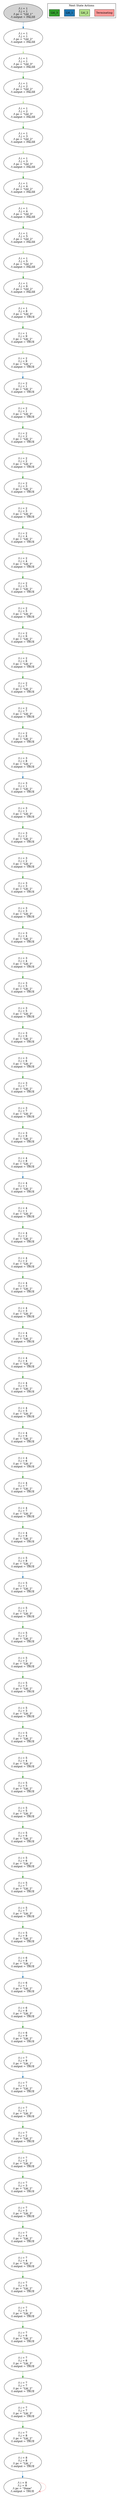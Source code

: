 strict digraph DiskGraph {
edge [colorscheme="paired12"]
nodesep=0.35;
subgraph cluster_graph {
color="white";
7247406758748104210 [label="/\\ i = 1\n/\\ j = 1\n/\\ pc = \"Lbl_1\"\n/\\ output = FALSE",style = filled]
7247406758748104210 -> 7405844480994169276 [label="",color="2",fontcolor="2"];
7405844480994169276 [label="/\\ i = 1\n/\\ j = 1\n/\\ pc = \"Lbl_2\"\n/\\ output = FALSE"];
7405844480994169276 -> -3795710586257133985 [label="",color="3",fontcolor="3"];
-3795710586257133985 [label="/\\ i = 1\n/\\ j = 1\n/\\ pc = \"Lbl_3\"\n/\\ output = FALSE"];
-3795710586257133985 -> 1731606169910212860 [label="",color="4",fontcolor="4"];
1731606169910212860 [label="/\\ i = 1\n/\\ j = 2\n/\\ pc = \"Lbl_2\"\n/\\ output = FALSE"];
1731606169910212860 -> -5362710015899957473 [label="",color="3",fontcolor="3"];
-5362710015899957473 [label="/\\ i = 1\n/\\ j = 2\n/\\ pc = \"Lbl_3\"\n/\\ output = FALSE"];
-5362710015899957473 -> -7052676334207742651 [label="",color="4",fontcolor="4"];
-7052676334207742651 [label="/\\ i = 1\n/\\ j = 3\n/\\ pc = \"Lbl_2\"\n/\\ output = FALSE"];
-7052676334207742651 -> 3714318751994983078 [label="",color="3",fontcolor="3"];
3714318751994983078 [label="/\\ i = 1\n/\\ j = 3\n/\\ pc = \"Lbl_3\"\n/\\ output = FALSE"];
3714318751994983078 -> -1907948134822958468 [label="",color="4",fontcolor="4"];
-1907948134822958468 [label="/\\ i = 1\n/\\ j = 4\n/\\ pc = \"Lbl_2\"\n/\\ output = FALSE"];
-1907948134822958468 -> 5193123452055704991 [label="",color="3",fontcolor="3"];
5193123452055704991 [label="/\\ i = 1\n/\\ j = 4\n/\\ pc = \"Lbl_3\"\n/\\ output = FALSE"];
5193123452055704991 -> 7178071335315382213 [label="",color="4",fontcolor="4"];
7178071335315382213 [label="/\\ i = 1\n/\\ j = 5\n/\\ pc = \"Lbl_2\"\n/\\ output = FALSE"];
7178071335315382213 -> -3600182748361859034 [label="",color="3",fontcolor="3"];
-3600182748361859034 [label="/\\ i = 1\n/\\ j = 5\n/\\ pc = \"Lbl_3\"\n/\\ output = FALSE"];
-3600182748361859034 -> 2115740933714458245 [label="",color="4",fontcolor="4"];
2115740933714458245 [label="/\\ i = 1\n/\\ j = 6\n/\\ pc = \"Lbl_2\"\n/\\ output = FALSE"];
2115740933714458245 -> 3320792535197640195 [label="",color="3",fontcolor="3"];
3320792535197640195 [label="/\\ i = 1\n/\\ j = 8\n/\\ pc = \"Lbl_3\"\n/\\ output = TRUE"];
3320792535197640195 -> 403596280206306393 [label="",color="4",fontcolor="4"];
403596280206306393 [label="/\\ i = 1\n/\\ j = 9\n/\\ pc = \"Lbl_2\"\n/\\ output = TRUE"];
403596280206306393 -> -569568718430776342 [label="",color="3",fontcolor="3"];
-569568718430776342 [label="/\\ i = 2\n/\\ j = 9\n/\\ pc = \"Lbl_1\"\n/\\ output = TRUE"];
-569568718430776342 -> -1082094223657518922 [label="",color="2",fontcolor="2"];
-1082094223657518922 [label="/\\ i = 2\n/\\ j = 1\n/\\ pc = \"Lbl_2\"\n/\\ output = TRUE"];
-1082094223657518922 -> 6732762752401655637 [label="",color="3",fontcolor="3"];
6732762752401655637 [label="/\\ i = 2\n/\\ j = 1\n/\\ pc = \"Lbl_3\"\n/\\ output = TRUE"];
6732762752401655637 -> -8198064270243884554 [label="",color="4",fontcolor="4"];
-8198064270243884554 [label="/\\ i = 2\n/\\ j = 2\n/\\ pc = \"Lbl_2\"\n/\\ output = TRUE"];
-8198064270243884554 -> 2571180451126275605 [label="",color="3",fontcolor="3"];
2571180451126275605 [label="/\\ i = 2\n/\\ j = 2\n/\\ pc = \"Lbl_3\"\n/\\ output = TRUE"];
2571180451126275605 -> 586212757836899407 [label="",color="4",fontcolor="4"];
586212757836899407 [label="/\\ i = 2\n/\\ j = 3\n/\\ pc = \"Lbl_2\"\n/\\ output = TRUE"];
586212757836899407 -> -6505853861558854740 [label="",color="3",fontcolor="3"];
-6505853861558854740 [label="/\\ i = 2\n/\\ j = 3\n/\\ pc = \"Lbl_3\"\n/\\ output = TRUE"];
-6505853861558854740 -> 8338663335265813366 [label="",color="4",fontcolor="4"];
8338663335265813366 [label="/\\ i = 2\n/\\ j = 4\n/\\ pc = \"Lbl_2\"\n/\\ output = TRUE"];
8338663335265813366 -> -2437336783918056299 [label="",color="3",fontcolor="3"];
-2437336783918056299 [label="/\\ i = 2\n/\\ j = 4\n/\\ pc = \"Lbl_3\"\n/\\ output = TRUE"];
-2437336783918056299 -> -747359489179060529 [label="",color="4",fontcolor="4"];
-747359489179060529 [label="/\\ i = 2\n/\\ j = 5\n/\\ pc = \"Lbl_2\"\n/\\ output = TRUE"];
-747359489179060529 -> 6355966130878875948 [label="",color="3",fontcolor="3"];
6355966130878875948 [label="/\\ i = 2\n/\\ j = 5\n/\\ pc = \"Lbl_3\"\n/\\ output = TRUE"];
6355966130878875948 -> -8403182047013085297 [label="",color="4",fontcolor="4"];
-8403182047013085297 [label="/\\ i = 2\n/\\ j = 6\n/\\ pc = \"Lbl_2\"\n/\\ output = TRUE"];
-8403182047013085297 -> 2807382451265839212 [label="",color="3",fontcolor="3"];
2807382451265839212 [label="/\\ i = 2\n/\\ j = 6\n/\\ pc = \"Lbl_3\"\n/\\ output = TRUE"];
2807382451265839212 -> 971050108482841142 [label="",color="4",fontcolor="4"];
971050108482841142 [label="/\\ i = 2\n/\\ j = 7\n/\\ pc = \"Lbl_2\"\n/\\ output = TRUE"];
971050108482841142 -> -6850562268611177003 [label="",color="3",fontcolor="3"];
-6850562268611177003 [label="/\\ i = 2\n/\\ j = 7\n/\\ pc = \"Lbl_3\"\n/\\ output = TRUE"];
-6850562268611177003 -> 8959181963082633725 [label="",color="4",fontcolor="4"];
8959181963082633725 [label="/\\ i = 2\n/\\ j = 8\n/\\ pc = \"Lbl_2\"\n/\\ output = TRUE"];
8959181963082633725 -> -8713079372503043295 [label="",color="3",fontcolor="3"];
-8713079372503043295 [label="/\\ i = 3\n/\\ j = 8\n/\\ pc = \"Lbl_1\"\n/\\ output = TRUE"];
-8713079372503043295 -> 715803691594771908 [label="",color="2",fontcolor="2"];
715803691594771908 [label="/\\ i = 3\n/\\ j = 1\n/\\ pc = \"Lbl_2\"\n/\\ output = TRUE"];
715803691594771908 -> -6594608310648925657 [label="",color="3",fontcolor="3"];
-6594608310648925657 [label="/\\ i = 3\n/\\ j = 1\n/\\ pc = \"Lbl_3\"\n/\\ output = TRUE"];
-6594608310648925657 -> 8587860193281688708 [label="",color="4",fontcolor="4"];
8587860193281688708 [label="/\\ i = 3\n/\\ j = 2\n/\\ pc = \"Lbl_2\"\n/\\ output = TRUE"];
8587860193281688708 -> -2685833831734297753 [label="",color="3",fontcolor="3"];
-2685833831734297753 [label="/\\ i = 3\n/\\ j = 2\n/\\ pc = \"Lbl_3\"\n/\\ output = TRUE"];
-2685833831734297753 -> -1065646914744815299 [label="",color="4",fontcolor="4"];
-1065646914744815299 [label="/\\ i = 3\n/\\ j = 3\n/\\ pc = \"Lbl_2\"\n/\\ output = TRUE"];
-1065646914744815299 -> 6674962205603073758 [label="",color="3",fontcolor="3"];
6674962205603073758 [label="/\\ i = 3\n/\\ j = 3\n/\\ pc = \"Lbl_3\"\n/\\ output = TRUE"];
6674962205603073758 -> -8454302424849934844 [label="",color="4",fontcolor="4"];
-8454302424849934844 [label="/\\ i = 3\n/\\ j = 4\n/\\ pc = \"Lbl_2\"\n/\\ output = TRUE"];
-8454302424849934844 -> 2826146998013225447 [label="",color="3",fontcolor="3"];
2826146998013225447 [label="/\\ i = 3\n/\\ j = 4\n/\\ pc = \"Lbl_3\"\n/\\ output = TRUE"];
2826146998013225447 -> 915482115707610045 [label="",color="4",fontcolor="4"];
915482115707610045 [label="/\\ i = 3\n/\\ j = 5\n/\\ pc = \"Lbl_2\"\n/\\ output = TRUE"];
915482115707610045 -> -6836386005336171426 [label="",color="3",fontcolor="3"];
-6836386005336171426 [label="/\\ i = 3\n/\\ j = 5\n/\\ pc = \"Lbl_3\"\n/\\ output = TRUE"];
-6836386005336171426 -> 8247582749235809021 [label="",color="4",fontcolor="4"];
8247582749235809021 [label="/\\ i = 3\n/\\ j = 6\n/\\ pc = \"Lbl_2\"\n/\\ output = TRUE"];
8247582749235809021 -> -2314434780787968738 [label="",color="3",fontcolor="3"];
-2314434780787968738 [label="/\\ i = 3\n/\\ j = 6\n/\\ pc = \"Lbl_3\"\n/\\ output = TRUE"];
-2314434780787968738 -> -833880276194672828 [label="",color="4",fontcolor="4"];
-833880276194672828 [label="/\\ i = 3\n/\\ j = 7\n/\\ pc = \"Lbl_2\"\n/\\ output = TRUE"];
-833880276194672828 -> 6483287127117512871 [label="",color="3",fontcolor="3"];
6483287127117512871 [label="/\\ i = 3\n/\\ j = 7\n/\\ pc = \"Lbl_3\"\n/\\ output = TRUE"];
6483287127117512871 -> -8844574732151962481 [label="",color="4",fontcolor="4"];
-8844574732151962481 [label="/\\ i = 3\n/\\ j = 8\n/\\ pc = \"Lbl_2\"\n/\\ output = TRUE"];
-8844574732151962481 -> 8448800058515030498 [label="",color="3",fontcolor="3"];
8448800058515030498 [label="/\\ i = 4\n/\\ j = 8\n/\\ pc = \"Lbl_1\"\n/\\ output = TRUE"];
8448800058515030498 -> -307426539302953209 [label="",color="2",fontcolor="2"];
-307426539302953209 [label="/\\ i = 4\n/\\ j = 1\n/\\ pc = \"Lbl_2\"\n/\\ output = TRUE"];
-307426539302953209 -> 6210455316188111076 [label="",color="3",fontcolor="3"];
6210455316188111076 [label="/\\ i = 4\n/\\ j = 1\n/\\ pc = \"Lbl_3\"\n/\\ output = TRUE"];
6210455316188111076 -> -8828476102046419385 [label="",color="4",fontcolor="4"];
-8828476102046419385 [label="/\\ i = 4\n/\\ j = 2\n/\\ pc = \"Lbl_2\"\n/\\ output = TRUE"];
-8828476102046419385 -> 2949513363739806116 [label="",color="3",fontcolor="3"];
2949513363739806116 [label="/\\ i = 4\n/\\ j = 2\n/\\ pc = \"Lbl_3\"\n/\\ output = TRUE"];
2949513363739806116 -> 243978727520617470 [label="",color="4",fontcolor="4"];
243978727520617470 [label="/\\ i = 4\n/\\ j = 3\n/\\ pc = \"Lbl_2\"\n/\\ output = TRUE"];
243978727520617470 -> -5839202409970418659 [label="",color="3",fontcolor="3"];
-5839202409970418659 [label="/\\ i = 4\n/\\ j = 3\n/\\ pc = \"Lbl_3\"\n/\\ output = TRUE"];
-5839202409970418659 -> 8716873372688065735 [label="",color="4",fontcolor="4"];
8716873372688065735 [label="/\\ i = 4\n/\\ j = 4\n/\\ pc = \"Lbl_2\"\n/\\ output = TRUE"];
8716873372688065735 -> -3067871489838032092 [label="",color="3",fontcolor="3"];
-3067871489838032092 [label="/\\ i = 4\n/\\ j = 4\n/\\ pc = \"Lbl_3\"\n/\\ output = TRUE"];
-3067871489838032092 -> -80866088698310274 [label="",color="4",fontcolor="4"];
-80866088698310274 [label="/\\ i = 4\n/\\ j = 5\n/\\ pc = \"Lbl_2\"\n/\\ output = TRUE"];
-80866088698310274 -> 6013574050528816797 [label="",color="3",fontcolor="3"];
6013574050528816797 [label="/\\ i = 4\n/\\ j = 5\n/\\ pc = \"Lbl_3\"\n/\\ output = TRUE"];
6013574050528816797 -> -9213931308635539394 [label="",color="4",fontcolor="4"];
-9213931308635539394 [label="/\\ i = 4\n/\\ j = 6\n/\\ pc = \"Lbl_2\"\n/\\ output = TRUE"];
-9213931308635539394 -> 3293749046625716189 [label="",color="3",fontcolor="3"];
3293749046625716189 [label="/\\ i = 4\n/\\ j = 6\n/\\ pc = \"Lbl_3\"\n/\\ output = TRUE"];
3293749046625716189 -> 448584063889739143 [label="",color="4",fontcolor="4"];
448584063889739143 [label="/\\ i = 4\n/\\ j = 7\n/\\ pc = \"Lbl_2\"\n/\\ output = TRUE"];
448584063889739143 -> -6076053193710013852 [label="",color="3",fontcolor="3"];
-6076053193710013852 [label="/\\ i = 4\n/\\ j = 7\n/\\ pc = \"Lbl_3\"\n/\\ output = TRUE"];
-6076053193710013852 -> 8580769881271924300 [label="",color="4",fontcolor="4"];
8580769881271924300 [label="/\\ i = 4\n/\\ j = 8\n/\\ pc = \"Lbl_2\"\n/\\ output = TRUE"];
8580769881271924300 -> -8334895994011790192 [label="",color="3",fontcolor="3"];
-8334895994011790192 [label="/\\ i = 5\n/\\ j = 8\n/\\ pc = \"Lbl_1\"\n/\\ output = TRUE"];
-8334895994011790192 -> 193487192966728309 [label="",color="2",fontcolor="2"];
193487192966728309 [label="/\\ i = 5\n/\\ j = 1\n/\\ pc = \"Lbl_2\"\n/\\ output = TRUE"];
193487192966728309 -> -5819967280895003242 [label="",color="3",fontcolor="3"];
-5819967280895003242 [label="/\\ i = 5\n/\\ j = 1\n/\\ pc = \"Lbl_3\"\n/\\ output = TRUE"];
-5819967280895003242 -> 8966202185489589045 [label="",color="4",fontcolor="4"];
8966202185489589045 [label="/\\ i = 5\n/\\ j = 2\n/\\ pc = \"Lbl_2\"\n/\\ output = TRUE"];
8966202185489589045 -> -3316218991756321578 [label="",color="3",fontcolor="3"];
-3316218991756321578 [label="/\\ i = 5\n/\\ j = 2\n/\\ pc = \"Lbl_3\"\n/\\ output = TRUE"];
-3316218991756321578 -> -399021568001239412 [label="",color="4",fontcolor="4"];
-399021568001239412 [label="/\\ i = 5\n/\\ j = 3\n/\\ pc = \"Lbl_2\"\n/\\ output = TRUE"];
-399021568001239412 -> 6332719662628137327 [label="",color="3",fontcolor="3"];
6332719662628137327 [label="/\\ i = 5\n/\\ j = 3\n/\\ pc = \"Lbl_3\"\n/\\ output = TRUE"];
6332719662628137327 -> -9084846193251618379 [label="",color="4",fontcolor="4"];
-9084846193251618379 [label="/\\ i = 5\n/\\ j = 4\n/\\ pc = \"Lbl_2\"\n/\\ output = TRUE"];
-9084846193251618379 -> 3204330380767825494 [label="",color="3",fontcolor="3"];
3204330380767825494 [label="/\\ i = 5\n/\\ j = 4\n/\\ pc = \"Lbl_3\"\n/\\ output = TRUE"];
3204330380767825494 -> 573116157449225228 [label="",color="4",fontcolor="4"];
573116157449225228 [label="/\\ i = 5\n/\\ j = 5\n/\\ pc = \"Lbl_2\"\n/\\ output = TRUE"];
573116157449225228 -> -6169884074949624849 [label="",color="3",fontcolor="3"];
-6169884074949624849 [label="/\\ i = 5\n/\\ j = 5\n/\\ pc = \"Lbl_3\"\n/\\ output = TRUE"];
-6169884074949624849 -> 8733923239683878220 [label="",color="4",fontcolor="4"];
8733923239683878220 [label="/\\ i = 5\n/\\ j = 6\n/\\ pc = \"Lbl_2\"\n/\\ output = TRUE"];
8733923239683878220 -> -3125192555136347473 [label="",color="3",fontcolor="3"];
-3125192555136347473 [label="/\\ i = 5\n/\\ j = 6\n/\\ pc = \"Lbl_3\"\n/\\ output = TRUE"];
-3125192555136347473 -> -59362121631934219 [label="",color="4",fontcolor="4"];
-59362121631934219 [label="/\\ i = 5\n/\\ j = 7\n/\\ pc = \"Lbl_2\"\n/\\ output = TRUE"];
-59362121631934219 -> 5960847754371933974 [label="",color="3",fontcolor="3"];
5960847754371933974 [label="/\\ i = 5\n/\\ j = 7\n/\\ pc = \"Lbl_3\"\n/\\ output = TRUE"];
5960847754371933974 -> -8214092802152586434 [label="",color="4",fontcolor="4"];
-8214092802152586434 [label="/\\ i = 5\n/\\ j = 8\n/\\ pc = \"Lbl_2\"\n/\\ output = TRUE"];
-8214092802152586434 -> 8322668555921644685 [label="",color="3",fontcolor="3"];
8322668555921644685 [label="/\\ i = 6\n/\\ j = 8\n/\\ pc = \"Lbl_1\"\n/\\ output = TRUE"];
8322668555921644685 -> -181295003928984984 [label="",color="2",fontcolor="2"];
-181295003928984984 [label="/\\ i = 6\n/\\ j = 1\n/\\ pc = \"Lbl_2\"\n/\\ output = TRUE"];
-181295003928984984 -> -2575753676202978112 [label="",color="3",fontcolor="3"];
-2575753676202978112 [label="/\\ i = 6\n/\\ j = 8\n/\\ pc = \"Lbl_3\"\n/\\ output = TRUE"];
-2575753676202978112 -> -590787150603673958 [label="",color="4",fontcolor="4"];
-590787150603673958 [label="/\\ i = 6\n/\\ j = 9\n/\\ pc = \"Lbl_2\"\n/\\ output = TRUE"];
-590787150603673958 -> 904272211788676166 [label="",color="3",fontcolor="3"];
904272211788676166 [label="/\\ i = 7\n/\\ j = 9\n/\\ pc = \"Lbl_1\"\n/\\ output = TRUE"];
904272211788676166 -> 319548336477427482 [label="",color="2",fontcolor="2"];
319548336477427482 [label="/\\ i = 7\n/\\ j = 1\n/\\ pc = \"Lbl_2\"\n/\\ output = TRUE"];
319548336477427482 -> -6198230167856862983 [label="",color="3",fontcolor="3"];
-6198230167856862983 [label="/\\ i = 7\n/\\ j = 1\n/\\ pc = \"Lbl_3\"\n/\\ output = TRUE"];
-6198230167856862983 -> 8840141066673028698 [label="",color="4",fontcolor="4"];
8840141066673028698 [label="/\\ i = 7\n/\\ j = 2\n/\\ pc = \"Lbl_2\"\n/\\ output = TRUE"];
8840141066673028698 -> -2937956148820147783 [label="",color="3",fontcolor="3"];
-2937956148820147783 [label="/\\ i = 7\n/\\ j = 2\n/\\ pc = \"Lbl_3\"\n/\\ output = TRUE"];
-2937956148820147783 -> -236922868422521885 [label="",color="4",fontcolor="4"];
-236922868422521885 [label="/\\ i = 7\n/\\ j = 3\n/\\ pc = \"Lbl_2\"\n/\\ output = TRUE"];
-236922868422521885 -> 5846361625560855552 [label="",color="3",fontcolor="3"];
5846361625560855552 [label="/\\ i = 7\n/\\ j = 3\n/\\ pc = \"Lbl_3\"\n/\\ output = TRUE"];
5846361625560855552 -> -8706583351923954470 [label="",color="4",fontcolor="4"];
-8706583351923954470 [label="/\\ i = 7\n/\\ j = 4\n/\\ pc = \"Lbl_2\"\n/\\ output = TRUE"];
-8706583351923954470 -> 3078269265711452985 [label="",color="3",fontcolor="3"];
3078269265711452985 [label="/\\ i = 7\n/\\ j = 4\n/\\ pc = \"Lbl_3\"\n/\\ output = TRUE"];
3078269265711452985 -> 86758118773430627 [label="",color="4",fontcolor="4"];
86758118773430627 [label="/\\ i = 7\n/\\ j = 5\n/\\ pc = \"Lbl_2\"\n/\\ output = TRUE"];
86758118773430627 -> -6007785371610716544 [label="",color="3",fontcolor="3"];
-6007785371610716544 [label="/\\ i = 7\n/\\ j = 5\n/\\ pc = \"Lbl_3\"\n/\\ output = TRUE"];
-6007785371610716544 -> 9220281305205420067 [label="",color="4",fontcolor="4"];
9220281305205420067 [label="/\\ i = 7\n/\\ j = 6\n/\\ pc = \"Lbl_2\"\n/\\ output = TRUE"];
9220281305205420067 -> -3287291300349194304 [label="",color="3",fontcolor="3"];
-3287291300349194304 [label="/\\ i = 7\n/\\ j = 6\n/\\ pc = \"Lbl_3\"\n/\\ output = TRUE"];
-3287291300349194304 -> -437625004833602150 [label="",color="4",fontcolor="4"];
-437625004833602150 [label="/\\ i = 7\n/\\ j = 7\n/\\ pc = \"Lbl_2\"\n/\\ output = TRUE"];
-437625004833602150 -> 6086908896274119289 [label="",color="3",fontcolor="3"];
6086908896274119289 [label="/\\ i = 7\n/\\ j = 7\n/\\ pc = \"Lbl_3\"\n/\\ output = TRUE"];
6086908896274119289 -> -8592434835697861039 [label="",color="4",fontcolor="4"];
-8592434835697861039 [label="/\\ i = 7\n/\\ j = 8\n/\\ pc = \"Lbl_2\"\n/\\ output = TRUE"];
-8592434835697861039 -> 7188011708197981824 [label="",color="3",fontcolor="3"];
7188011708197981824 [label="/\\ i = 8\n/\\ j = 8\n/\\ pc = \"Lbl_1\"\n/\\ output = TRUE"];
7188011708197981824 -> -3803172560390520811 [label="",color="2",fontcolor="2"];
-3803172560390520811 [label="/\\ i = 8\n/\\ j = 8\n/\\ pc = \"Done\"\n/\\ output = TRUE"];
-3803172560390520811 -> -3803172560390520811 [label="",color="5",fontcolor="5"];
{rank = same; 7247406758748104210;}
{rank = same; 7405844480994169276;}
{rank = same; -3795710586257133985;}
{rank = same; 1731606169910212860;}
{rank = same; -5362710015899957473;}
{rank = same; -7052676334207742651;}
{rank = same; 3714318751994983078;}
{rank = same; -1907948134822958468;}
{rank = same; 5193123452055704991;}
{rank = same; 7178071335315382213;}
{rank = same; -3600182748361859034;}
{rank = same; 2115740933714458245;}
{rank = same; 3320792535197640195;}
{rank = same; 403596280206306393;}
{rank = same; -569568718430776342;}
{rank = same; -1082094223657518922;}
{rank = same; 6732762752401655637;}
{rank = same; -8198064270243884554;}
{rank = same; 2571180451126275605;}
{rank = same; 586212757836899407;}
{rank = same; -6505853861558854740;}
{rank = same; 8338663335265813366;}
{rank = same; -2437336783918056299;}
{rank = same; -747359489179060529;}
{rank = same; 6355966130878875948;}
{rank = same; -8403182047013085297;}
{rank = same; 2807382451265839212;}
{rank = same; 971050108482841142;}
{rank = same; -6850562268611177003;}
{rank = same; 8959181963082633725;}
{rank = same; -8713079372503043295;}
{rank = same; 715803691594771908;}
{rank = same; -6594608310648925657;}
{rank = same; 8587860193281688708;}
{rank = same; -2685833831734297753;}
{rank = same; -1065646914744815299;}
{rank = same; 6674962205603073758;}
{rank = same; -8454302424849934844;}
{rank = same; 2826146998013225447;}
{rank = same; 915482115707610045;}
{rank = same; -6836386005336171426;}
{rank = same; 8247582749235809021;}
{rank = same; -2314434780787968738;}
{rank = same; -833880276194672828;}
{rank = same; 6483287127117512871;}
{rank = same; -8844574732151962481;}
{rank = same; 8448800058515030498;}
{rank = same; -307426539302953209;}
{rank = same; 6210455316188111076;}
{rank = same; -8828476102046419385;}
{rank = same; 2949513363739806116;}
{rank = same; 243978727520617470;}
{rank = same; -5839202409970418659;}
{rank = same; 8716873372688065735;}
{rank = same; -3067871489838032092;}
{rank = same; -80866088698310274;}
{rank = same; 6013574050528816797;}
{rank = same; -9213931308635539394;}
{rank = same; 3293749046625716189;}
{rank = same; 448584063889739143;}
{rank = same; -6076053193710013852;}
{rank = same; 8580769881271924300;}
{rank = same; -8334895994011790192;}
{rank = same; 193487192966728309;}
{rank = same; -5819967280895003242;}
{rank = same; 8966202185489589045;}
{rank = same; -3316218991756321578;}
{rank = same; -399021568001239412;}
{rank = same; 6332719662628137327;}
{rank = same; -9084846193251618379;}
{rank = same; 3204330380767825494;}
{rank = same; 573116157449225228;}
{rank = same; -6169884074949624849;}
{rank = same; 8733923239683878220;}
{rank = same; -3125192555136347473;}
{rank = same; -59362121631934219;}
{rank = same; 5960847754371933974;}
{rank = same; -8214092802152586434;}
{rank = same; 8322668555921644685;}
{rank = same; -181295003928984984;}
{rank = same; -2575753676202978112;}
{rank = same; -590787150603673958;}
{rank = same; 904272211788676166;}
{rank = same; 319548336477427482;}
{rank = same; -6198230167856862983;}
{rank = same; 8840141066673028698;}
{rank = same; -2937956148820147783;}
{rank = same; -236922868422521885;}
{rank = same; 5846361625560855552;}
{rank = same; -8706583351923954470;}
{rank = same; 3078269265711452985;}
{rank = same; 86758118773430627;}
{rank = same; -6007785371610716544;}
{rank = same; 9220281305205420067;}
{rank = same; -3287291300349194304;}
{rank = same; -437625004833602150;}
{rank = same; 6086908896274119289;}
{rank = same; -8592434835697861039;}
{rank = same; 7188011708197981824;}
{rank = same; -3803172560390520811;}
}
subgraph cluster_legend {graph[style=bold];label = "Next State Actions" style="solid"
node [ labeljust="l",colorscheme="paired12",style=filled,shape=record ]
Terminating [label="Terminating",fillcolor=5]
Lbl_2 [label="Lbl_2",fillcolor=3]
Lbl_1 [label="Lbl_1",fillcolor=2]
Lbl_3 [label="Lbl_3",fillcolor=4]
}}